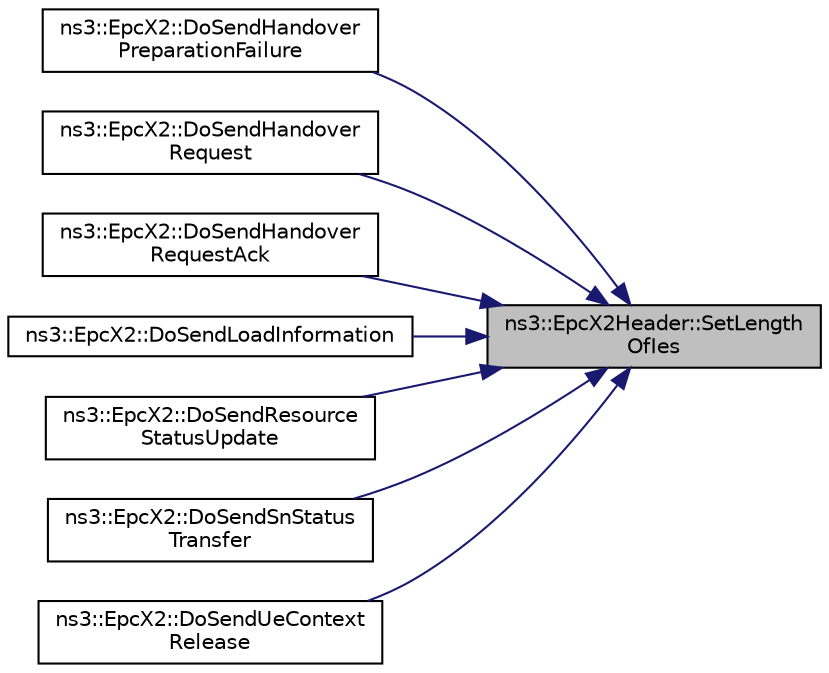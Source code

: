 digraph "ns3::EpcX2Header::SetLengthOfIes"
{
 // LATEX_PDF_SIZE
  edge [fontname="Helvetica",fontsize="10",labelfontname="Helvetica",labelfontsize="10"];
  node [fontname="Helvetica",fontsize="10",shape=record];
  rankdir="RL";
  Node1 [label="ns3::EpcX2Header::SetLength\lOfIes",height=0.2,width=0.4,color="black", fillcolor="grey75", style="filled", fontcolor="black",tooltip="Set length of IEs function."];
  Node1 -> Node2 [dir="back",color="midnightblue",fontsize="10",style="solid",fontname="Helvetica"];
  Node2 [label="ns3::EpcX2::DoSendHandover\lPreparationFailure",height=0.2,width=0.4,color="black", fillcolor="white", style="filled",URL="$classns3_1_1_epc_x2.html#a6b426becb1b31625fc2aada18d825d70",tooltip="Send handover preparation failure function."];
  Node1 -> Node3 [dir="back",color="midnightblue",fontsize="10",style="solid",fontname="Helvetica"];
  Node3 [label="ns3::EpcX2::DoSendHandover\lRequest",height=0.2,width=0.4,color="black", fillcolor="white", style="filled",URL="$classns3_1_1_epc_x2.html#a8008ce25fcdf78a02d7945768ae3084b",tooltip="Send handover request function."];
  Node1 -> Node4 [dir="back",color="midnightblue",fontsize="10",style="solid",fontname="Helvetica"];
  Node4 [label="ns3::EpcX2::DoSendHandover\lRequestAck",height=0.2,width=0.4,color="black", fillcolor="white", style="filled",URL="$classns3_1_1_epc_x2.html#a0c10744b59810accae456d5e7a5ebf3b",tooltip="Send handover request ack function."];
  Node1 -> Node5 [dir="back",color="midnightblue",fontsize="10",style="solid",fontname="Helvetica"];
  Node5 [label="ns3::EpcX2::DoSendLoadInformation",height=0.2,width=0.4,color="black", fillcolor="white", style="filled",URL="$classns3_1_1_epc_x2.html#aa6e72c1fe568b09e0527de001ac33d8e",tooltip="Send load information function."];
  Node1 -> Node6 [dir="back",color="midnightblue",fontsize="10",style="solid",fontname="Helvetica"];
  Node6 [label="ns3::EpcX2::DoSendResource\lStatusUpdate",height=0.2,width=0.4,color="black", fillcolor="white", style="filled",URL="$classns3_1_1_epc_x2.html#a556c1c456108f8e1dff65289073d9b55",tooltip="Send resource status update function."];
  Node1 -> Node7 [dir="back",color="midnightblue",fontsize="10",style="solid",fontname="Helvetica"];
  Node7 [label="ns3::EpcX2::DoSendSnStatus\lTransfer",height=0.2,width=0.4,color="black", fillcolor="white", style="filled",URL="$classns3_1_1_epc_x2.html#adab34a68d321212ad653935239fedd4e",tooltip="Send SN status transfer function."];
  Node1 -> Node8 [dir="back",color="midnightblue",fontsize="10",style="solid",fontname="Helvetica"];
  Node8 [label="ns3::EpcX2::DoSendUeContext\lRelease",height=0.2,width=0.4,color="black", fillcolor="white", style="filled",URL="$classns3_1_1_epc_x2.html#a21fd33c24044a655a707fc0b68961fef",tooltip="Send UE context release function."];
}
